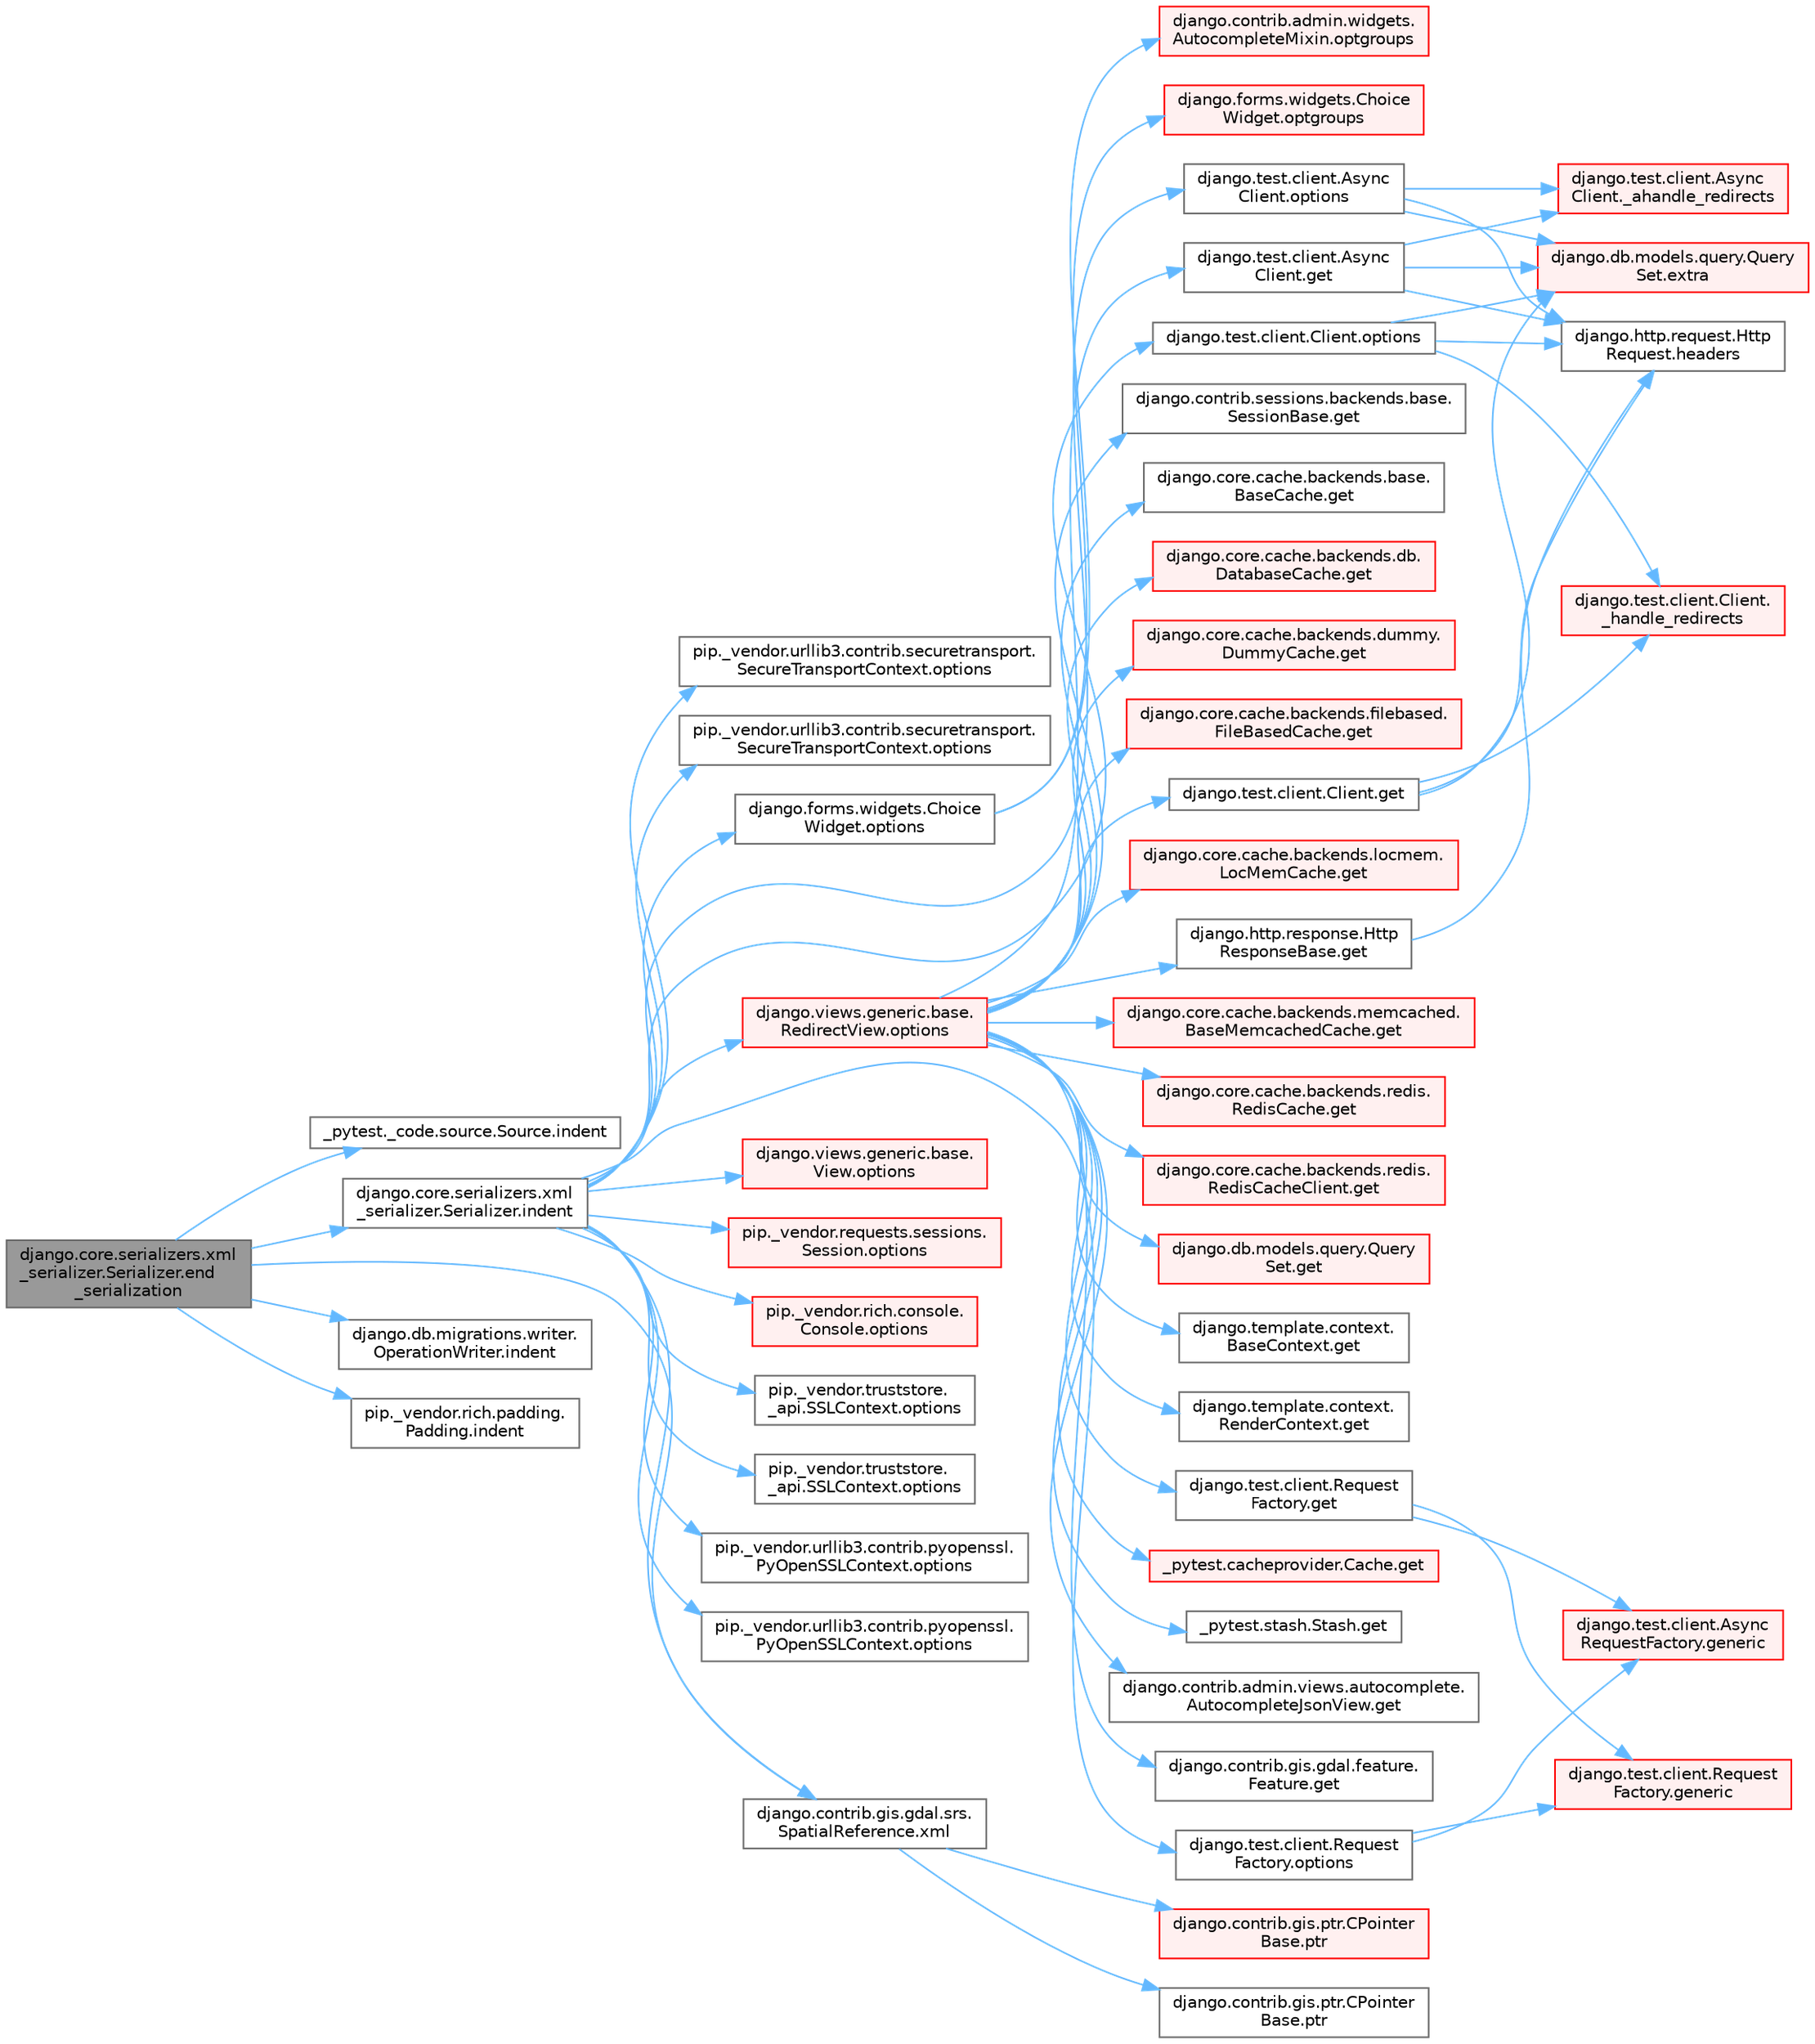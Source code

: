 digraph "django.core.serializers.xml_serializer.Serializer.end_serialization"
{
 // LATEX_PDF_SIZE
  bgcolor="transparent";
  edge [fontname=Helvetica,fontsize=10,labelfontname=Helvetica,labelfontsize=10];
  node [fontname=Helvetica,fontsize=10,shape=box,height=0.2,width=0.4];
  rankdir="LR";
  Node1 [id="Node000001",label="django.core.serializers.xml\l_serializer.Serializer.end\l_serialization",height=0.2,width=0.4,color="gray40", fillcolor="grey60", style="filled", fontcolor="black",tooltip=" "];
  Node1 -> Node2 [id="edge1_Node000001_Node000002",color="steelblue1",style="solid",tooltip=" "];
  Node2 [id="Node000002",label="_pytest._code.source.Source.indent",height=0.2,width=0.4,color="grey40", fillcolor="white", style="filled",URL="$class__pytest_1_1__code_1_1source_1_1_source.html#abc99a323638809562ba4dbf97cab6bd1",tooltip=" "];
  Node1 -> Node3 [id="edge2_Node000001_Node000003",color="steelblue1",style="solid",tooltip=" "];
  Node3 [id="Node000003",label="django.core.serializers.xml\l_serializer.Serializer.indent",height=0.2,width=0.4,color="grey40", fillcolor="white", style="filled",URL="$classdjango_1_1core_1_1serializers_1_1xml__serializer_1_1_serializer.html#a5b3d624ac0ab14cb4194faca7877101a",tooltip=" "];
  Node3 -> Node4 [id="edge3_Node000003_Node000004",color="steelblue1",style="solid",tooltip=" "];
  Node4 [id="Node000004",label="django.forms.widgets.Choice\lWidget.options",height=0.2,width=0.4,color="grey40", fillcolor="white", style="filled",URL="$classdjango_1_1forms_1_1widgets_1_1_choice_widget.html#a8575b90386fc2027f38ea00133cef250",tooltip=" "];
  Node4 -> Node5 [id="edge4_Node000004_Node000005",color="steelblue1",style="solid",tooltip=" "];
  Node5 [id="Node000005",label="django.contrib.admin.widgets.\lAutocompleteMixin.optgroups",height=0.2,width=0.4,color="red", fillcolor="#FFF0F0", style="filled",URL="$classdjango_1_1contrib_1_1admin_1_1widgets_1_1_autocomplete_mixin.html#a638ff1cf500030285676b090c8eee8f9",tooltip=" "];
  Node4 -> Node1929 [id="edge5_Node000004_Node001929",color="steelblue1",style="solid",tooltip=" "];
  Node1929 [id="Node001929",label="django.forms.widgets.Choice\lWidget.optgroups",height=0.2,width=0.4,color="red", fillcolor="#FFF0F0", style="filled",URL="$classdjango_1_1forms_1_1widgets_1_1_choice_widget.html#af1d09b0d42de6f6f30d2f9d577cf2fb4",tooltip=" "];
  Node3 -> Node259 [id="edge6_Node000003_Node000259",color="steelblue1",style="solid",tooltip=" "];
  Node259 [id="Node000259",label="django.test.client.Async\lClient.options",height=0.2,width=0.4,color="grey40", fillcolor="white", style="filled",URL="$classdjango_1_1test_1_1client_1_1_async_client.html#a84509c6347cbc018e6335b924ec841a2",tooltip=" "];
  Node259 -> Node260 [id="edge7_Node000259_Node000260",color="steelblue1",style="solid",tooltip=" "];
  Node260 [id="Node000260",label="django.test.client.Async\lClient._ahandle_redirects",height=0.2,width=0.4,color="red", fillcolor="#FFF0F0", style="filled",URL="$classdjango_1_1test_1_1client_1_1_async_client.html#a8740fe0dc39e7fe74e515be78449ee76",tooltip=" "];
  Node259 -> Node1230 [id="edge8_Node000259_Node001230",color="steelblue1",style="solid",tooltip=" "];
  Node1230 [id="Node001230",label="django.db.models.query.Query\lSet.extra",height=0.2,width=0.4,color="red", fillcolor="#FFF0F0", style="filled",URL="$classdjango_1_1db_1_1models_1_1query_1_1_query_set.html#ae54983d1fa1ba41e84f20cea946cde79",tooltip=" "];
  Node259 -> Node368 [id="edge9_Node000259_Node000368",color="steelblue1",style="solid",tooltip=" "];
  Node368 [id="Node000368",label="django.http.request.Http\lRequest.headers",height=0.2,width=0.4,color="grey40", fillcolor="white", style="filled",URL="$classdjango_1_1http_1_1request_1_1_http_request.html#a757d86c06e163aa94180817723ce1b9c",tooltip=" "];
  Node3 -> Node1456 [id="edge10_Node000003_Node001456",color="steelblue1",style="solid",tooltip=" "];
  Node1456 [id="Node001456",label="django.test.client.Client.options",height=0.2,width=0.4,color="grey40", fillcolor="white", style="filled",URL="$classdjango_1_1test_1_1client_1_1_client.html#a839ea6375ca2184b3b60550938b6824c",tooltip=" "];
  Node1456 -> Node1457 [id="edge11_Node001456_Node001457",color="steelblue1",style="solid",tooltip=" "];
  Node1457 [id="Node001457",label="django.test.client.Client.\l_handle_redirects",height=0.2,width=0.4,color="red", fillcolor="#FFF0F0", style="filled",URL="$classdjango_1_1test_1_1client_1_1_client.html#a234b328f33c374ad181aa49c6515d469",tooltip=" "];
  Node1456 -> Node1230 [id="edge12_Node001456_Node001230",color="steelblue1",style="solid",tooltip=" "];
  Node1456 -> Node368 [id="edge13_Node001456_Node000368",color="steelblue1",style="solid",tooltip=" "];
  Node3 -> Node1458 [id="edge14_Node000003_Node001458",color="steelblue1",style="solid",tooltip=" "];
  Node1458 [id="Node001458",label="django.test.client.Request\lFactory.options",height=0.2,width=0.4,color="grey40", fillcolor="white", style="filled",URL="$classdjango_1_1test_1_1client_1_1_request_factory.html#a438a7e1be2437d680cd78d11dee77c54",tooltip=" "];
  Node1458 -> Node1459 [id="edge15_Node001458_Node001459",color="steelblue1",style="solid",tooltip=" "];
  Node1459 [id="Node001459",label="django.test.client.Async\lRequestFactory.generic",height=0.2,width=0.4,color="red", fillcolor="#FFF0F0", style="filled",URL="$classdjango_1_1test_1_1client_1_1_async_request_factory.html#a470d6888694e77c09bd7d8bf6d588233",tooltip=" "];
  Node1458 -> Node1461 [id="edge16_Node001458_Node001461",color="steelblue1",style="solid",tooltip=" "];
  Node1461 [id="Node001461",label="django.test.client.Request\lFactory.generic",height=0.2,width=0.4,color="red", fillcolor="#FFF0F0", style="filled",URL="$classdjango_1_1test_1_1client_1_1_request_factory.html#a24740fe264de91d8c4c1205c9172206d",tooltip=" "];
  Node3 -> Node1462 [id="edge17_Node000003_Node001462",color="steelblue1",style="solid",tooltip=" "];
  Node1462 [id="Node001462",label="django.views.generic.base.\lRedirectView.options",height=0.2,width=0.4,color="red", fillcolor="#FFF0F0", style="filled",URL="$classdjango_1_1views_1_1generic_1_1base_1_1_redirect_view.html#a444de156c79647344c987295c47a76e1",tooltip=" "];
  Node1462 -> Node263 [id="edge18_Node001462_Node000263",color="steelblue1",style="solid",tooltip=" "];
  Node263 [id="Node000263",label="_pytest.cacheprovider.Cache.get",height=0.2,width=0.4,color="red", fillcolor="#FFF0F0", style="filled",URL="$class__pytest_1_1cacheprovider_1_1_cache.html#a752b42a7c4034371bcd23244b1862148",tooltip=" "];
  Node1462 -> Node265 [id="edge19_Node001462_Node000265",color="steelblue1",style="solid",tooltip=" "];
  Node265 [id="Node000265",label="_pytest.stash.Stash.get",height=0.2,width=0.4,color="grey40", fillcolor="white", style="filled",URL="$class__pytest_1_1stash_1_1_stash.html#a7fec5e28d31d41b05838c98ac277c8c5",tooltip=" "];
  Node1462 -> Node266 [id="edge20_Node001462_Node000266",color="steelblue1",style="solid",tooltip=" "];
  Node266 [id="Node000266",label="django.contrib.admin.views.autocomplete.\lAutocompleteJsonView.get",height=0.2,width=0.4,color="grey40", fillcolor="white", style="filled",URL="$classdjango_1_1contrib_1_1admin_1_1views_1_1autocomplete_1_1_autocomplete_json_view.html#a34a861d7d91bddbce574ab88c184895e",tooltip=" "];
  Node1462 -> Node267 [id="edge21_Node001462_Node000267",color="steelblue1",style="solid",tooltip=" "];
  Node267 [id="Node000267",label="django.contrib.gis.gdal.feature.\lFeature.get",height=0.2,width=0.4,color="grey40", fillcolor="white", style="filled",URL="$classdjango_1_1contrib_1_1gis_1_1gdal_1_1feature_1_1_feature.html#a21986d93135566e82dd6f57de5e37038",tooltip=" "];
  Node1462 -> Node268 [id="edge22_Node001462_Node000268",color="steelblue1",style="solid",tooltip=" "];
  Node268 [id="Node000268",label="django.contrib.sessions.backends.base.\lSessionBase.get",height=0.2,width=0.4,color="grey40", fillcolor="white", style="filled",URL="$classdjango_1_1contrib_1_1sessions_1_1backends_1_1base_1_1_session_base.html#a7d41576dd78ee0cae19d35e409a0dac4",tooltip=" "];
  Node1462 -> Node269 [id="edge23_Node001462_Node000269",color="steelblue1",style="solid",tooltip=" "];
  Node269 [id="Node000269",label="django.core.cache.backends.base.\lBaseCache.get",height=0.2,width=0.4,color="grey40", fillcolor="white", style="filled",URL="$classdjango_1_1core_1_1cache_1_1backends_1_1base_1_1_base_cache.html#a670decaea5fb02f8e13f62c4a8d3b691",tooltip=" "];
  Node1462 -> Node270 [id="edge24_Node001462_Node000270",color="steelblue1",style="solid",tooltip=" "];
  Node270 [id="Node000270",label="django.core.cache.backends.db.\lDatabaseCache.get",height=0.2,width=0.4,color="red", fillcolor="#FFF0F0", style="filled",URL="$classdjango_1_1core_1_1cache_1_1backends_1_1db_1_1_database_cache.html#ab7c8bab4308c7ceac722a940914fedf1",tooltip=" "];
  Node1462 -> Node272 [id="edge25_Node001462_Node000272",color="steelblue1",style="solid",tooltip=" "];
  Node272 [id="Node000272",label="django.core.cache.backends.dummy.\lDummyCache.get",height=0.2,width=0.4,color="red", fillcolor="#FFF0F0", style="filled",URL="$classdjango_1_1core_1_1cache_1_1backends_1_1dummy_1_1_dummy_cache.html#a91db0f78eeef15ccb77c8c518e12de81",tooltip=" "];
  Node1462 -> Node1463 [id="edge26_Node001462_Node001463",color="steelblue1",style="solid",tooltip=" "];
  Node1463 [id="Node001463",label="django.core.cache.backends.filebased.\lFileBasedCache.get",height=0.2,width=0.4,color="red", fillcolor="#FFF0F0", style="filled",URL="$classdjango_1_1core_1_1cache_1_1backends_1_1filebased_1_1_file_based_cache.html#a81478fa25dd545d6e223f4e3d6760646",tooltip=" "];
  Node1462 -> Node1719 [id="edge27_Node001462_Node001719",color="steelblue1",style="solid",tooltip=" "];
  Node1719 [id="Node001719",label="django.core.cache.backends.locmem.\lLocMemCache.get",height=0.2,width=0.4,color="red", fillcolor="#FFF0F0", style="filled",URL="$classdjango_1_1core_1_1cache_1_1backends_1_1locmem_1_1_loc_mem_cache.html#aeb7aff9d132188d4b106f42045eaf803",tooltip=" "];
  Node1462 -> Node1721 [id="edge28_Node001462_Node001721",color="steelblue1",style="solid",tooltip=" "];
  Node1721 [id="Node001721",label="django.core.cache.backends.memcached.\lBaseMemcachedCache.get",height=0.2,width=0.4,color="red", fillcolor="#FFF0F0", style="filled",URL="$classdjango_1_1core_1_1cache_1_1backends_1_1memcached_1_1_base_memcached_cache.html#ad5e6be20ce407cf4548603d3b413c56e",tooltip=" "];
  Node1462 -> Node1722 [id="edge29_Node001462_Node001722",color="steelblue1",style="solid",tooltip=" "];
  Node1722 [id="Node001722",label="django.core.cache.backends.redis.\lRedisCache.get",height=0.2,width=0.4,color="red", fillcolor="#FFF0F0", style="filled",URL="$classdjango_1_1core_1_1cache_1_1backends_1_1redis_1_1_redis_cache.html#ac5ae812bc82909854e7658e31c37fdcb",tooltip=" "];
  Node1462 -> Node1723 [id="edge30_Node001462_Node001723",color="steelblue1",style="solid",tooltip=" "];
  Node1723 [id="Node001723",label="django.core.cache.backends.redis.\lRedisCacheClient.get",height=0.2,width=0.4,color="red", fillcolor="#FFF0F0", style="filled",URL="$classdjango_1_1core_1_1cache_1_1backends_1_1redis_1_1_redis_cache_client.html#aa437370e2a6efba9f9cdf9beb76611ea",tooltip=" "];
  Node1462 -> Node1724 [id="edge31_Node001462_Node001724",color="steelblue1",style="solid",tooltip=" "];
  Node1724 [id="Node001724",label="django.db.models.query.Query\lSet.get",height=0.2,width=0.4,color="red", fillcolor="#FFF0F0", style="filled",URL="$classdjango_1_1db_1_1models_1_1query_1_1_query_set.html#afe9afa909843984d4fa4c2555f0f1310",tooltip=" "];
  Node1462 -> Node1747 [id="edge32_Node001462_Node001747",color="steelblue1",style="solid",tooltip=" "];
  Node1747 [id="Node001747",label="django.http.response.Http\lResponseBase.get",height=0.2,width=0.4,color="grey40", fillcolor="white", style="filled",URL="$classdjango_1_1http_1_1response_1_1_http_response_base.html#ae2baff89ce088ff5c75d643fbbe62a1d",tooltip=" "];
  Node1747 -> Node368 [id="edge33_Node001747_Node000368",color="steelblue1",style="solid",tooltip=" "];
  Node1462 -> Node1748 [id="edge34_Node001462_Node001748",color="steelblue1",style="solid",tooltip=" "];
  Node1748 [id="Node001748",label="django.template.context.\lBaseContext.get",height=0.2,width=0.4,color="grey40", fillcolor="white", style="filled",URL="$classdjango_1_1template_1_1context_1_1_base_context.html#aa6bca4c3b5ae1ea243543be4c63cba66",tooltip=" "];
  Node1462 -> Node1749 [id="edge35_Node001462_Node001749",color="steelblue1",style="solid",tooltip=" "];
  Node1749 [id="Node001749",label="django.template.context.\lRenderContext.get",height=0.2,width=0.4,color="grey40", fillcolor="white", style="filled",URL="$classdjango_1_1template_1_1context_1_1_render_context.html#a5d75cc6852de769dbc5d5812ee293920",tooltip=" "];
  Node1462 -> Node1750 [id="edge36_Node001462_Node001750",color="steelblue1",style="solid",tooltip=" "];
  Node1750 [id="Node001750",label="django.test.client.Async\lClient.get",height=0.2,width=0.4,color="grey40", fillcolor="white", style="filled",URL="$classdjango_1_1test_1_1client_1_1_async_client.html#ac0d5bba8e7175389ee57c8dfe5d79413",tooltip=" "];
  Node1750 -> Node260 [id="edge37_Node001750_Node000260",color="steelblue1",style="solid",tooltip=" "];
  Node1750 -> Node1230 [id="edge38_Node001750_Node001230",color="steelblue1",style="solid",tooltip=" "];
  Node1750 -> Node368 [id="edge39_Node001750_Node000368",color="steelblue1",style="solid",tooltip=" "];
  Node1462 -> Node1751 [id="edge40_Node001462_Node001751",color="steelblue1",style="solid",tooltip=" "];
  Node1751 [id="Node001751",label="django.test.client.Client.get",height=0.2,width=0.4,color="grey40", fillcolor="white", style="filled",URL="$classdjango_1_1test_1_1client_1_1_client.html#a7aed7a3986cc017e8c62922005d98305",tooltip=" "];
  Node1751 -> Node1457 [id="edge41_Node001751_Node001457",color="steelblue1",style="solid",tooltip=" "];
  Node1751 -> Node1230 [id="edge42_Node001751_Node001230",color="steelblue1",style="solid",tooltip=" "];
  Node1751 -> Node368 [id="edge43_Node001751_Node000368",color="steelblue1",style="solid",tooltip=" "];
  Node1462 -> Node1752 [id="edge44_Node001462_Node001752",color="steelblue1",style="solid",tooltip=" "];
  Node1752 [id="Node001752",label="django.test.client.Request\lFactory.get",height=0.2,width=0.4,color="grey40", fillcolor="white", style="filled",URL="$classdjango_1_1test_1_1client_1_1_request_factory.html#af1604d8bd1d1639f245d371c186a3261",tooltip=" "];
  Node1752 -> Node1459 [id="edge45_Node001752_Node001459",color="steelblue1",style="solid",tooltip=" "];
  Node1752 -> Node1461 [id="edge46_Node001752_Node001461",color="steelblue1",style="solid",tooltip=" "];
  Node3 -> Node1650 [id="edge47_Node000003_Node001650",color="steelblue1",style="solid",tooltip=" "];
  Node1650 [id="Node001650",label="django.views.generic.base.\lView.options",height=0.2,width=0.4,color="red", fillcolor="#FFF0F0", style="filled",URL="$classdjango_1_1views_1_1generic_1_1base_1_1_view.html#a4d1dc440a5bae11bd7859d20ca9948e1",tooltip=" "];
  Node3 -> Node1653 [id="edge48_Node000003_Node001653",color="steelblue1",style="solid",tooltip=" "];
  Node1653 [id="Node001653",label="pip._vendor.requests.sessions.\lSession.options",height=0.2,width=0.4,color="red", fillcolor="#FFF0F0", style="filled",URL="$classpip_1_1__vendor_1_1requests_1_1sessions_1_1_session.html#a210270880f90521b3b3014748ecd87e9",tooltip=" "];
  Node3 -> Node1654 [id="edge49_Node000003_Node001654",color="steelblue1",style="solid",tooltip=" "];
  Node1654 [id="Node001654",label="pip._vendor.rich.console.\lConsole.options",height=0.2,width=0.4,color="red", fillcolor="#FFF0F0", style="filled",URL="$classpip_1_1__vendor_1_1rich_1_1console_1_1_console.html#a41c8efe30ea45a9a4a3f8c34c688fe00",tooltip=" "];
  Node3 -> Node1691 [id="edge50_Node000003_Node001691",color="steelblue1",style="solid",tooltip=" "];
  Node1691 [id="Node001691",label="pip._vendor.truststore.\l_api.SSLContext.options",height=0.2,width=0.4,color="grey40", fillcolor="white", style="filled",URL="$classpip_1_1__vendor_1_1truststore_1_1__api_1_1_s_s_l_context.html#a6755b8a82c0de77273744b73a826678d",tooltip=" "];
  Node3 -> Node1692 [id="edge51_Node000003_Node001692",color="steelblue1",style="solid",tooltip=" "];
  Node1692 [id="Node001692",label="pip._vendor.truststore.\l_api.SSLContext.options",height=0.2,width=0.4,color="grey40", fillcolor="white", style="filled",URL="$classpip_1_1__vendor_1_1truststore_1_1__api_1_1_s_s_l_context.html#a90bd5b81f087b6628b2f681ce6cffcd6",tooltip=" "];
  Node3 -> Node1693 [id="edge52_Node000003_Node001693",color="steelblue1",style="solid",tooltip=" "];
  Node1693 [id="Node001693",label="pip._vendor.urllib3.contrib.pyopenssl.\lPyOpenSSLContext.options",height=0.2,width=0.4,color="grey40", fillcolor="white", style="filled",URL="$classpip_1_1__vendor_1_1urllib3_1_1contrib_1_1pyopenssl_1_1_py_open_s_s_l_context.html#a3f539cc9d4b91d2fb90d7f8aef3810c1",tooltip=" "];
  Node3 -> Node1694 [id="edge53_Node000003_Node001694",color="steelblue1",style="solid",tooltip=" "];
  Node1694 [id="Node001694",label="pip._vendor.urllib3.contrib.pyopenssl.\lPyOpenSSLContext.options",height=0.2,width=0.4,color="grey40", fillcolor="white", style="filled",URL="$classpip_1_1__vendor_1_1urllib3_1_1contrib_1_1pyopenssl_1_1_py_open_s_s_l_context.html#a8475fc4f3e83d92654b066a9422908dc",tooltip=" "];
  Node3 -> Node1695 [id="edge54_Node000003_Node001695",color="steelblue1",style="solid",tooltip=" "];
  Node1695 [id="Node001695",label="pip._vendor.urllib3.contrib.securetransport.\lSecureTransportContext.options",height=0.2,width=0.4,color="grey40", fillcolor="white", style="filled",URL="$classpip_1_1__vendor_1_1urllib3_1_1contrib_1_1securetransport_1_1_secure_transport_context.html#ae19920941647ed0b43e0ed7d96e12457",tooltip=" "];
  Node3 -> Node1696 [id="edge55_Node000003_Node001696",color="steelblue1",style="solid",tooltip=" "];
  Node1696 [id="Node001696",label="pip._vendor.urllib3.contrib.securetransport.\lSecureTransportContext.options",height=0.2,width=0.4,color="grey40", fillcolor="white", style="filled",URL="$classpip_1_1__vendor_1_1urllib3_1_1contrib_1_1securetransport_1_1_secure_transport_context.html#acf6c1ec11ca09e30c9c70d7dc26afacd",tooltip=" "];
  Node3 -> Node2459 [id="edge56_Node000003_Node002459",color="steelblue1",style="solid",tooltip=" "];
  Node2459 [id="Node002459",label="django.contrib.gis.gdal.srs.\lSpatialReference.xml",height=0.2,width=0.4,color="grey40", fillcolor="white", style="filled",URL="$classdjango_1_1contrib_1_1gis_1_1gdal_1_1srs_1_1_spatial_reference.html#a909d3c8bdf1de4ad7b231b87bb4dd664",tooltip=" "];
  Node2459 -> Node60 [id="edge57_Node002459_Node000060",color="steelblue1",style="solid",tooltip=" "];
  Node60 [id="Node000060",label="django.contrib.gis.ptr.CPointer\lBase.ptr",height=0.2,width=0.4,color="red", fillcolor="#FFF0F0", style="filled",URL="$classdjango_1_1contrib_1_1gis_1_1ptr_1_1_c_pointer_base.html#a55873c889d27c42497c5a832c24e041b",tooltip=" "];
  Node2459 -> Node61 [id="edge58_Node002459_Node000061",color="steelblue1",style="solid",tooltip=" "];
  Node61 [id="Node000061",label="django.contrib.gis.ptr.CPointer\lBase.ptr",height=0.2,width=0.4,color="grey40", fillcolor="white", style="filled",URL="$classdjango_1_1contrib_1_1gis_1_1ptr_1_1_c_pointer_base.html#a73d2e45828ab4d985549c571852996fa",tooltip=" "];
  Node1 -> Node4426 [id="edge59_Node000001_Node004426",color="steelblue1",style="solid",tooltip=" "];
  Node4426 [id="Node004426",label="django.db.migrations.writer.\lOperationWriter.indent",height=0.2,width=0.4,color="grey40", fillcolor="white", style="filled",URL="$classdjango_1_1db_1_1migrations_1_1writer_1_1_operation_writer.html#a4ad86f394c5999071c96ad30cf54055a",tooltip=" "];
  Node1 -> Node4427 [id="edge60_Node000001_Node004427",color="steelblue1",style="solid",tooltip=" "];
  Node4427 [id="Node004427",label="pip._vendor.rich.padding.\lPadding.indent",height=0.2,width=0.4,color="grey40", fillcolor="white", style="filled",URL="$classpip_1_1__vendor_1_1rich_1_1padding_1_1_padding.html#abb6784da1907e3486c3a9ea715a04ed2",tooltip=" "];
  Node1 -> Node2459 [id="edge61_Node000001_Node002459",color="steelblue1",style="solid",tooltip=" "];
}
